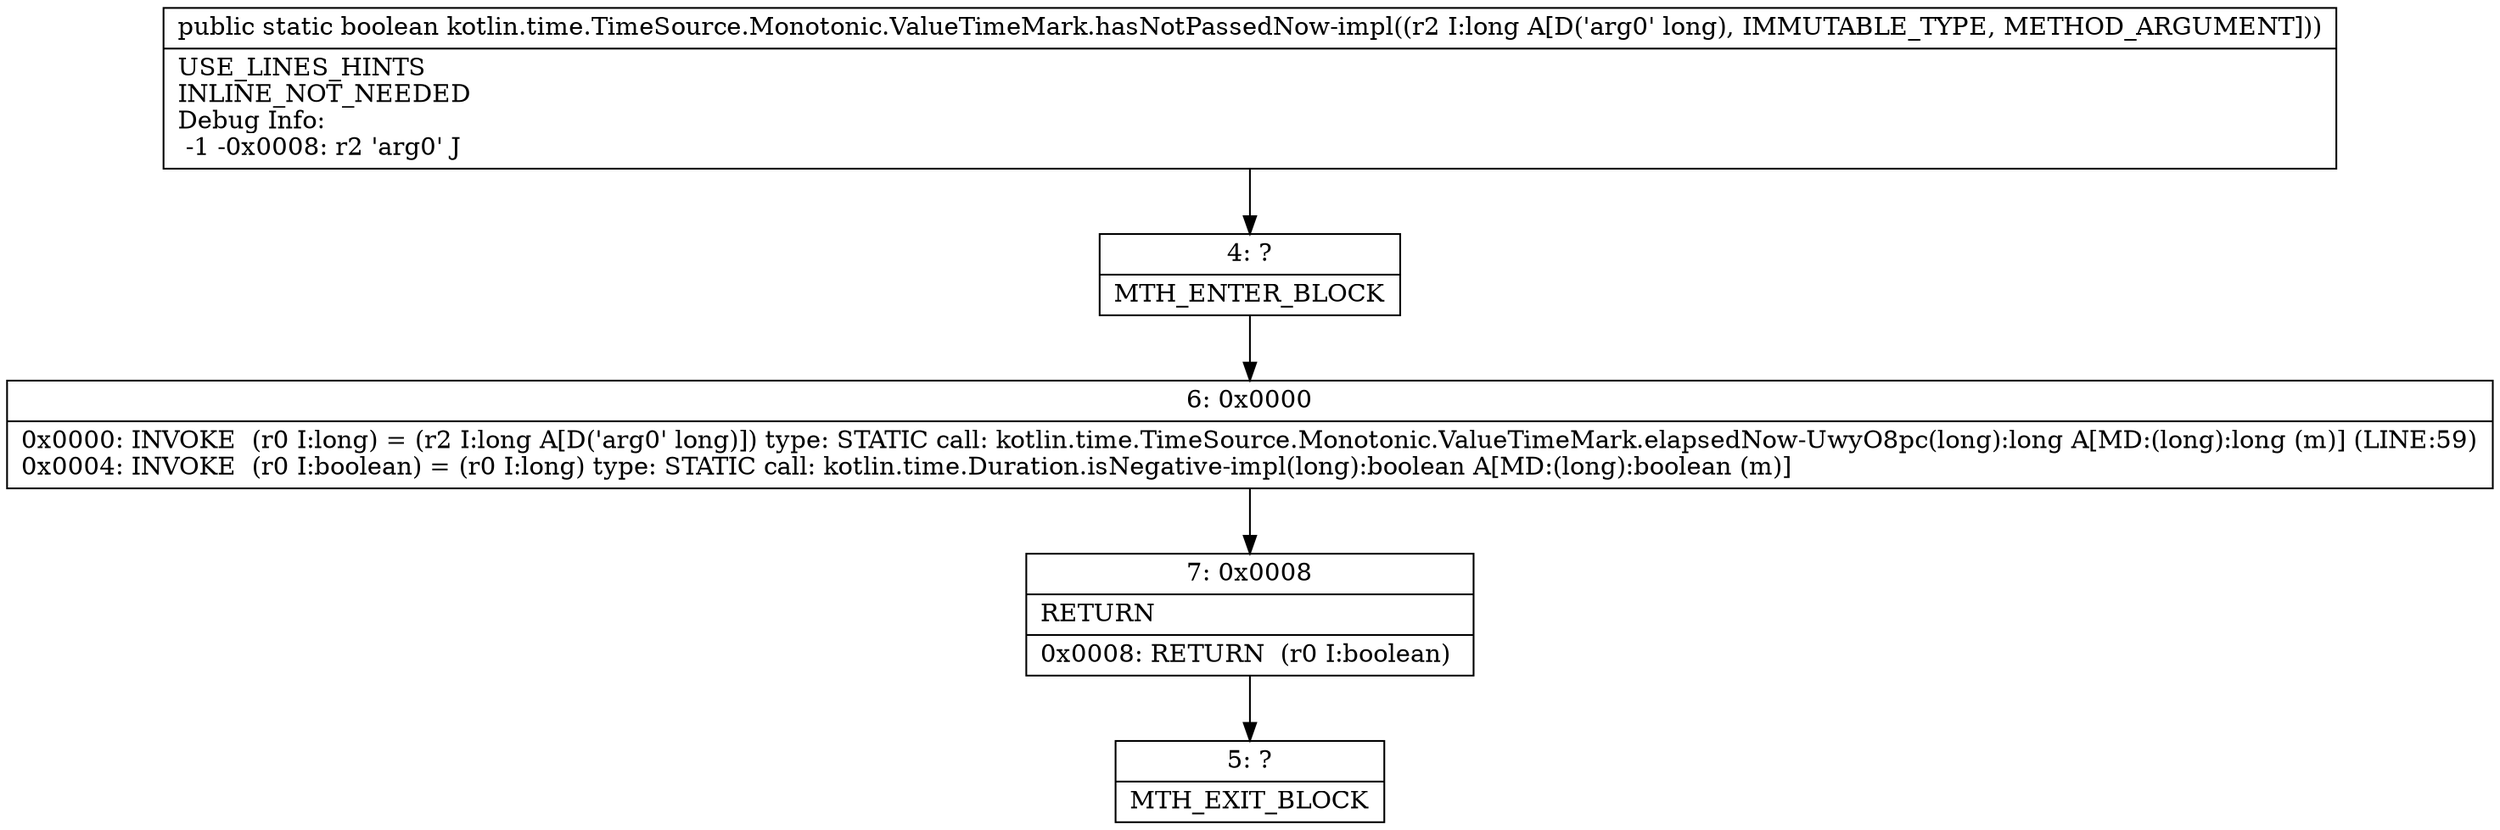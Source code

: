 digraph "CFG forkotlin.time.TimeSource.Monotonic.ValueTimeMark.hasNotPassedNow\-impl(J)Z" {
Node_4 [shape=record,label="{4\:\ ?|MTH_ENTER_BLOCK\l}"];
Node_6 [shape=record,label="{6\:\ 0x0000|0x0000: INVOKE  (r0 I:long) = (r2 I:long A[D('arg0' long)]) type: STATIC call: kotlin.time.TimeSource.Monotonic.ValueTimeMark.elapsedNow\-UwyO8pc(long):long A[MD:(long):long (m)] (LINE:59)\l0x0004: INVOKE  (r0 I:boolean) = (r0 I:long) type: STATIC call: kotlin.time.Duration.isNegative\-impl(long):boolean A[MD:(long):boolean (m)]\l}"];
Node_7 [shape=record,label="{7\:\ 0x0008|RETURN\l|0x0008: RETURN  (r0 I:boolean) \l}"];
Node_5 [shape=record,label="{5\:\ ?|MTH_EXIT_BLOCK\l}"];
MethodNode[shape=record,label="{public static boolean kotlin.time.TimeSource.Monotonic.ValueTimeMark.hasNotPassedNow\-impl((r2 I:long A[D('arg0' long), IMMUTABLE_TYPE, METHOD_ARGUMENT]))  | USE_LINES_HINTS\lINLINE_NOT_NEEDED\lDebug Info:\l  \-1 \-0x0008: r2 'arg0' J\l}"];
MethodNode -> Node_4;Node_4 -> Node_6;
Node_6 -> Node_7;
Node_7 -> Node_5;
}

